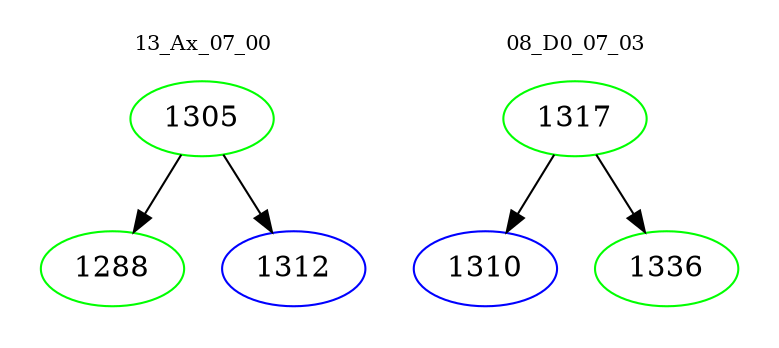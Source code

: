 digraph{
subgraph cluster_0 {
color = white
label = "13_Ax_07_00";
fontsize=10;
T0_1305 [label="1305", color="green"]
T0_1305 -> T0_1288 [color="black"]
T0_1288 [label="1288", color="green"]
T0_1305 -> T0_1312 [color="black"]
T0_1312 [label="1312", color="blue"]
}
subgraph cluster_1 {
color = white
label = "08_D0_07_03";
fontsize=10;
T1_1317 [label="1317", color="green"]
T1_1317 -> T1_1310 [color="black"]
T1_1310 [label="1310", color="blue"]
T1_1317 -> T1_1336 [color="black"]
T1_1336 [label="1336", color="green"]
}
}
